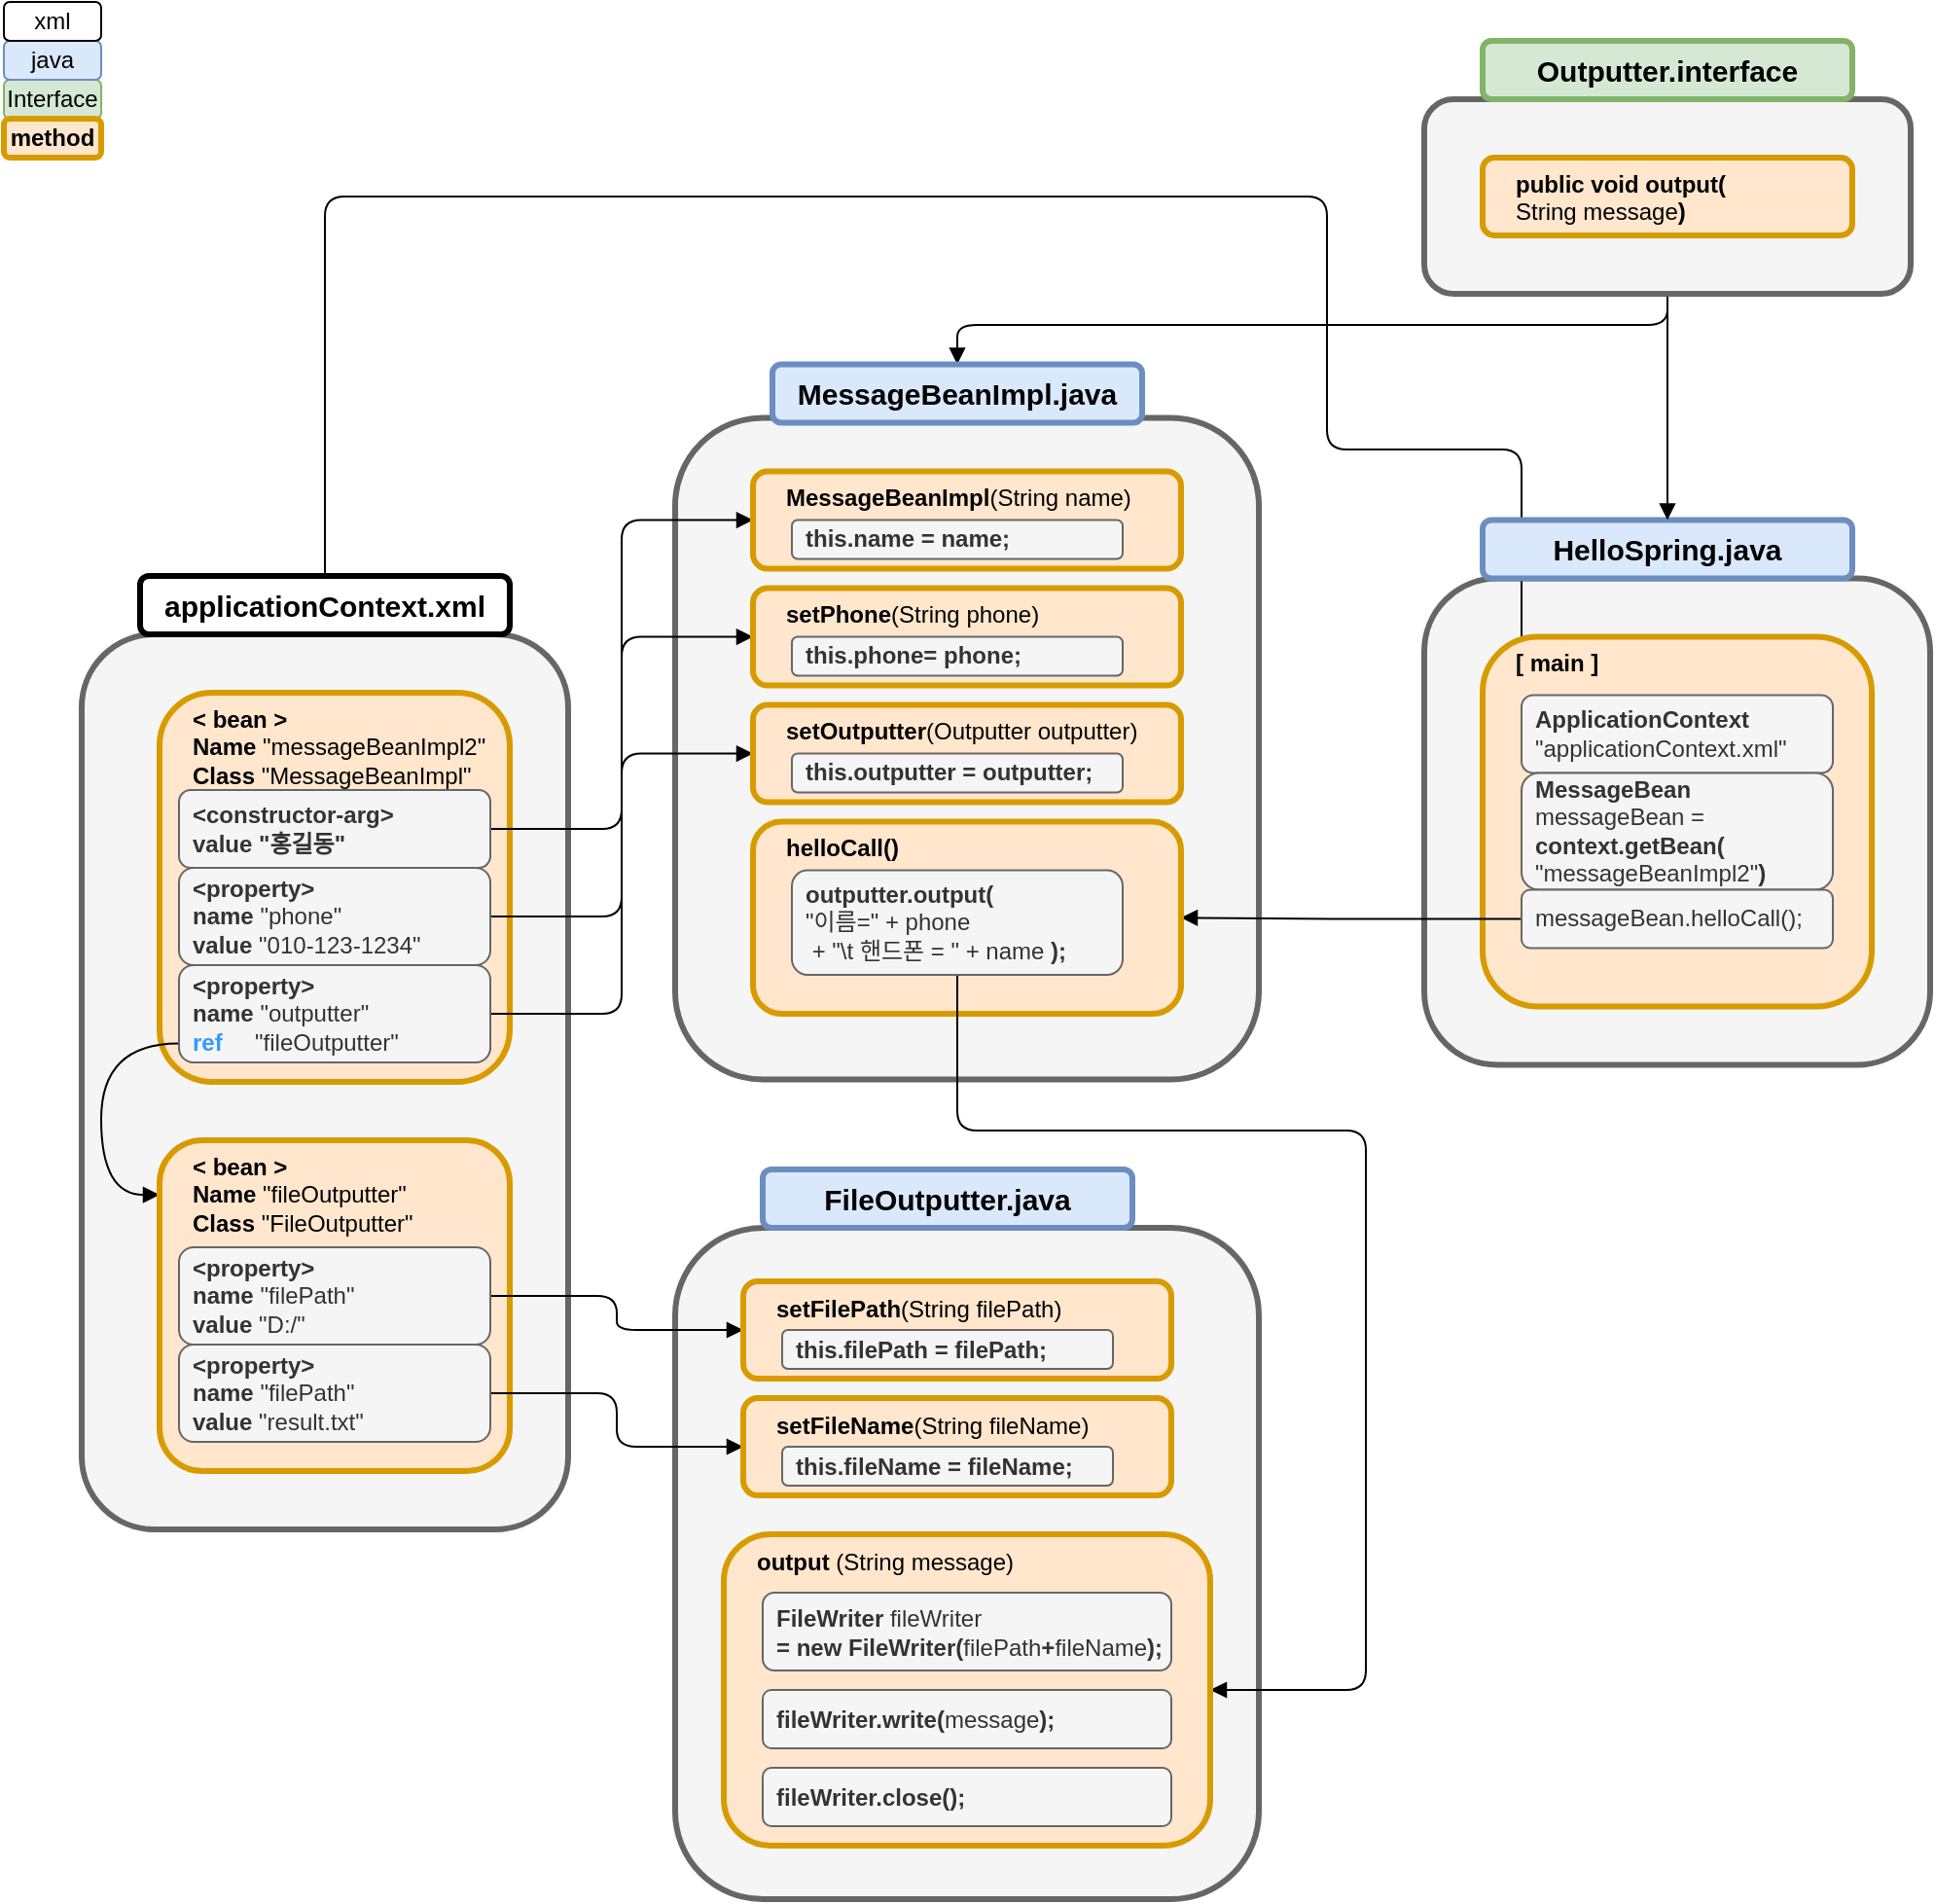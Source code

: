 <mxfile version="14.1.2" type="github">
  <diagram id="5Zijp5EhLIPOIet4tf9c" name="Page-1">
    <mxGraphModel dx="2844" dy="1524" grid="1" gridSize="10" guides="1" tooltips="1" connect="1" arrows="1" fold="1" page="1" pageScale="1" pageWidth="827" pageHeight="1169" math="0" shadow="0">
      <root>
        <mxCell id="0" />
        <mxCell id="1" parent="0" />
        <mxCell id="5XFd4NHmLhsVX-3_RDAw-69" value="" style="rounded=1;whiteSpace=wrap;html=1;strokeWidth=3;align=left;fillColor=#f5f5f5;strokeColor=#666666;fontColor=#333333;" vertex="1" parent="1">
          <mxGeometry x="355" y="630" width="300" height="345" as="geometry" />
        </mxCell>
        <mxCell id="5XFd4NHmLhsVX-3_RDAw-28" value="" style="rounded=1;whiteSpace=wrap;html=1;strokeWidth=3;align=left;fillColor=#f5f5f5;strokeColor=#666666;fontColor=#333333;" vertex="1" parent="1">
          <mxGeometry x="740" y="296.25" width="260" height="250" as="geometry" />
        </mxCell>
        <mxCell id="5XFd4NHmLhsVX-3_RDAw-54" value="" style="rounded=1;whiteSpace=wrap;html=1;strokeWidth=3;align=left;fillColor=#f5f5f5;strokeColor=#666666;fontColor=#333333;" vertex="1" parent="1">
          <mxGeometry x="355" y="213.75" width="300" height="340" as="geometry" />
        </mxCell>
        <mxCell id="5XFd4NHmLhsVX-3_RDAw-27" value="" style="rounded=1;whiteSpace=wrap;html=1;strokeWidth=3;align=left;fillColor=#f5f5f5;strokeColor=#666666;fontColor=#333333;" vertex="1" parent="1">
          <mxGeometry x="50" y="325" width="250" height="460" as="geometry" />
        </mxCell>
        <mxCell id="5XFd4NHmLhsVX-3_RDAw-3" value="Interface" style="rounded=1;whiteSpace=wrap;html=1;fillColor=#d5e8d4;strokeColor=#82b366;" vertex="1" parent="1">
          <mxGeometry x="10" y="40" width="50" height="20" as="geometry" />
        </mxCell>
        <mxCell id="5XFd4NHmLhsVX-3_RDAw-4" value="java" style="rounded=1;whiteSpace=wrap;html=1;fillColor=#dae8fc;strokeColor=#6c8ebf;" vertex="1" parent="1">
          <mxGeometry x="10" y="20" width="50" height="20" as="geometry" />
        </mxCell>
        <mxCell id="5XFd4NHmLhsVX-3_RDAw-5" value="xml" style="rounded=1;whiteSpace=wrap;html=1;" vertex="1" parent="1">
          <mxGeometry x="10" width="50" height="20" as="geometry" />
        </mxCell>
        <mxCell id="5XFd4NHmLhsVX-3_RDAw-105" style="edgeStyle=orthogonalEdgeStyle;rounded=1;jumpSize=6;orthogonalLoop=1;jettySize=auto;html=1;exitX=0.5;exitY=0;exitDx=0;exitDy=0;entryX=0;entryY=0.5;entryDx=0;entryDy=0;endArrow=block;endFill=1;" edge="1" parent="1" source="5XFd4NHmLhsVX-3_RDAw-7" target="5XFd4NHmLhsVX-3_RDAw-31">
          <mxGeometry relative="1" as="geometry">
            <Array as="points">
              <mxPoint x="175" y="100" />
              <mxPoint x="690" y="100" />
              <mxPoint x="690" y="230" />
              <mxPoint x="790" y="230" />
            </Array>
          </mxGeometry>
        </mxCell>
        <mxCell id="5XFd4NHmLhsVX-3_RDAw-7" value="&lt;b&gt;&lt;font style=&quot;font-size: 15px&quot;&gt;applicationContext.xml&lt;/font&gt;&lt;/b&gt;" style="rounded=1;whiteSpace=wrap;html=1;fontSize=12;glass=0;strokeWidth=3;shadow=0;" vertex="1" parent="1">
          <mxGeometry x="80" y="295" width="190" height="30" as="geometry" />
        </mxCell>
        <mxCell id="5XFd4NHmLhsVX-3_RDAw-9" value="&lt;div&gt;&lt;b&gt;&amp;lt; bean &amp;gt;&amp;nbsp;&lt;/b&gt;&lt;/div&gt;&lt;div&gt;&lt;b&gt;Name&lt;/b&gt; &quot;messageBeanImpl2&quot;&amp;nbsp;&lt;/div&gt;&lt;div&gt;&lt;b&gt;Class&lt;/b&gt;&amp;nbsp;&quot;MessageBeanImpl&quot;&lt;/div&gt;" style="rounded=1;whiteSpace=wrap;html=1;fontSize=12;glass=0;strokeWidth=3;shadow=0;fillColor=#ffe6cc;strokeColor=#d79b00;align=left;spacingLeft=15;labelBorderColor=none;horizontal=1;verticalAlign=top;" vertex="1" parent="1">
          <mxGeometry x="90" y="355" width="180" height="200" as="geometry" />
        </mxCell>
        <mxCell id="5XFd4NHmLhsVX-3_RDAw-99" style="edgeStyle=orthogonalEdgeStyle;rounded=1;jumpSize=6;orthogonalLoop=1;jettySize=auto;html=1;exitX=1;exitY=0.5;exitDx=0;exitDy=0;entryX=0;entryY=0.5;entryDx=0;entryDy=0;endArrow=block;endFill=1;" edge="1" parent="1" source="5XFd4NHmLhsVX-3_RDAw-10" target="5XFd4NHmLhsVX-3_RDAw-56">
          <mxGeometry relative="1" as="geometry" />
        </mxCell>
        <mxCell id="5XFd4NHmLhsVX-3_RDAw-10" value="&lt;div&gt;&lt;b&gt;&amp;lt;constructor-arg&amp;gt;&lt;/b&gt;&lt;/div&gt;&lt;b&gt;&lt;div&gt;&lt;b&gt;value &quot;홍길동&quot;&lt;/b&gt;&lt;/div&gt;&lt;/b&gt;" style="rounded=1;whiteSpace=wrap;html=1;fontSize=12;glass=0;strokeWidth=1;shadow=0;fillColor=#f5f5f5;strokeColor=#666666;fontColor=#333333;align=left;spacingTop=0;spacingLeft=5;" vertex="1" parent="1">
          <mxGeometry x="100" y="405" width="160" height="40" as="geometry" />
        </mxCell>
        <mxCell id="5XFd4NHmLhsVX-3_RDAw-98" style="edgeStyle=orthogonalEdgeStyle;jumpSize=6;orthogonalLoop=1;jettySize=auto;html=1;exitX=1;exitY=0.5;exitDx=0;exitDy=0;entryX=0;entryY=0.5;entryDx=0;entryDy=0;endArrow=block;endFill=1;rounded=1;" edge="1" parent="1" source="5XFd4NHmLhsVX-3_RDAw-11" target="5XFd4NHmLhsVX-3_RDAw-60">
          <mxGeometry relative="1" as="geometry" />
        </mxCell>
        <mxCell id="5XFd4NHmLhsVX-3_RDAw-11" value="&lt;div&gt;&lt;b&gt;&amp;lt;property&amp;gt;&lt;/b&gt;&lt;/div&gt;&lt;div&gt;&lt;b style=&quot;font-weight: bold&quot;&gt;name &lt;/b&gt;&quot;phone&quot;&lt;/div&gt;&lt;div&gt;&lt;b&gt;value &lt;/b&gt;&quot;010-123-1234&quot;&lt;/div&gt;" style="rounded=1;whiteSpace=wrap;html=1;fontSize=12;glass=0;strokeWidth=1;shadow=0;fillColor=#f5f5f5;strokeColor=#666666;fontColor=#333333;align=left;spacingTop=0;spacingLeft=5;" vertex="1" parent="1">
          <mxGeometry x="100" y="445" width="160" height="50" as="geometry" />
        </mxCell>
        <mxCell id="5XFd4NHmLhsVX-3_RDAw-26" style="edgeStyle=orthogonalEdgeStyle;curved=1;jumpSize=6;orthogonalLoop=1;jettySize=auto;html=1;exitX=-0.001;exitY=0.804;exitDx=0;exitDy=0;entryX=0;entryY=0.165;entryDx=0;entryDy=0;endArrow=block;endFill=1;entryPerimeter=0;exitPerimeter=0;" edge="1" parent="1" source="5XFd4NHmLhsVX-3_RDAw-12" target="5XFd4NHmLhsVX-3_RDAw-18">
          <mxGeometry relative="1" as="geometry">
            <Array as="points">
              <mxPoint x="60" y="535" />
              <mxPoint x="60" y="613" />
            </Array>
          </mxGeometry>
        </mxCell>
        <mxCell id="5XFd4NHmLhsVX-3_RDAw-100" style="edgeStyle=orthogonalEdgeStyle;rounded=1;jumpSize=6;orthogonalLoop=1;jettySize=auto;html=1;exitX=1;exitY=0.5;exitDx=0;exitDy=0;entryX=0;entryY=0.5;entryDx=0;entryDy=0;endArrow=block;endFill=1;" edge="1" parent="1" source="5XFd4NHmLhsVX-3_RDAw-12" target="5XFd4NHmLhsVX-3_RDAw-63">
          <mxGeometry relative="1" as="geometry" />
        </mxCell>
        <mxCell id="5XFd4NHmLhsVX-3_RDAw-12" value="&lt;div&gt;&lt;b&gt;&amp;lt;property&amp;gt;&lt;/b&gt;&lt;/div&gt;&lt;div&gt;&lt;b style=&quot;font-weight: bold&quot;&gt;name &lt;/b&gt;&quot;outputter&quot;&lt;/div&gt;&lt;div&gt;&lt;b&gt;&lt;font color=&quot;#3399ff&quot;&gt;ref&lt;/font&gt;&amp;nbsp; &amp;nbsp; &amp;nbsp;&lt;/b&gt;&quot;fileOutputter&quot;&lt;/div&gt;" style="rounded=1;whiteSpace=wrap;html=1;fontSize=12;glass=0;strokeWidth=1;shadow=0;fillColor=#f5f5f5;strokeColor=#666666;fontColor=#333333;align=left;spacingTop=0;spacingLeft=5;" vertex="1" parent="1">
          <mxGeometry x="100" y="495" width="160" height="50" as="geometry" />
        </mxCell>
        <mxCell id="5XFd4NHmLhsVX-3_RDAw-18" value="&lt;div&gt;&lt;b&gt;&amp;lt; bean &amp;gt;&amp;nbsp;&lt;/b&gt;&lt;/div&gt;&lt;div&gt;&lt;b&gt;Name&lt;/b&gt; &quot;fileOutputter&quot;&amp;nbsp;&lt;/div&gt;&lt;div&gt;&lt;b&gt;Class&lt;/b&gt;&amp;nbsp;&quot;FileOutputter&quot;&lt;/div&gt;" style="rounded=1;whiteSpace=wrap;html=1;fontSize=12;glass=0;strokeWidth=3;shadow=0;fillColor=#ffe6cc;strokeColor=#d79b00;align=left;spacingLeft=15;labelBorderColor=none;horizontal=1;verticalAlign=top;arcSize=13;" vertex="1" parent="1">
          <mxGeometry x="90" y="585" width="180" height="170" as="geometry" />
        </mxCell>
        <mxCell id="5XFd4NHmLhsVX-3_RDAw-101" style="edgeStyle=orthogonalEdgeStyle;rounded=1;jumpSize=6;orthogonalLoop=1;jettySize=auto;html=1;exitX=1;exitY=0.5;exitDx=0;exitDy=0;entryX=0;entryY=0.5;entryDx=0;entryDy=0;endArrow=block;endFill=1;" edge="1" parent="1" source="5XFd4NHmLhsVX-3_RDAw-20" target="5XFd4NHmLhsVX-3_RDAw-71">
          <mxGeometry relative="1" as="geometry" />
        </mxCell>
        <mxCell id="5XFd4NHmLhsVX-3_RDAw-20" value="&lt;div&gt;&lt;b&gt;&amp;lt;property&amp;gt;&lt;/b&gt;&lt;/div&gt;&lt;div&gt;&lt;b style=&quot;font-weight: bold&quot;&gt;name &lt;/b&gt;&quot;filePath&quot;&lt;/div&gt;&lt;div&gt;&lt;b&gt;value &lt;/b&gt;&quot;D:/&quot;&lt;/div&gt;" style="rounded=1;whiteSpace=wrap;html=1;fontSize=12;glass=0;strokeWidth=1;shadow=0;fillColor=#f5f5f5;strokeColor=#666666;fontColor=#333333;align=left;spacingTop=0;spacingLeft=5;" vertex="1" parent="1">
          <mxGeometry x="100" y="640" width="160" height="50" as="geometry" />
        </mxCell>
        <mxCell id="5XFd4NHmLhsVX-3_RDAw-102" style="edgeStyle=orthogonalEdgeStyle;rounded=1;jumpSize=6;orthogonalLoop=1;jettySize=auto;html=1;exitX=1;exitY=0.5;exitDx=0;exitDy=0;entryX=0;entryY=0.5;entryDx=0;entryDy=0;endArrow=block;endFill=1;" edge="1" parent="1" source="5XFd4NHmLhsVX-3_RDAw-21" target="5XFd4NHmLhsVX-3_RDAw-73">
          <mxGeometry relative="1" as="geometry" />
        </mxCell>
        <mxCell id="5XFd4NHmLhsVX-3_RDAw-21" value="&lt;div&gt;&lt;b&gt;&amp;lt;property&amp;gt;&lt;/b&gt;&lt;/div&gt;&lt;div&gt;&lt;b style=&quot;font-weight: bold&quot;&gt;name &lt;/b&gt;&quot;filePath&quot;&lt;/div&gt;&lt;b&gt;value&amp;nbsp;&lt;/b&gt;&lt;span&gt;&quot;result.txt&quot;&lt;/span&gt;&lt;b&gt;&lt;br&gt;&lt;/b&gt;" style="rounded=1;whiteSpace=wrap;html=1;fontSize=12;glass=0;strokeWidth=1;shadow=0;fillColor=#f5f5f5;strokeColor=#666666;fontColor=#333333;align=left;spacingTop=0;spacingLeft=5;" vertex="1" parent="1">
          <mxGeometry x="100" y="690" width="160" height="50" as="geometry" />
        </mxCell>
        <mxCell id="5XFd4NHmLhsVX-3_RDAw-29" value="&lt;b&gt;&lt;font style=&quot;font-size: 15px&quot;&gt;HelloSpring.java&lt;/font&gt;&lt;/b&gt;" style="rounded=1;whiteSpace=wrap;html=1;fontSize=12;glass=0;strokeWidth=3;shadow=0;fillColor=#dae8fc;strokeColor=#6c8ebf;" vertex="1" parent="1">
          <mxGeometry x="770" y="266.25" width="190" height="30" as="geometry" />
        </mxCell>
        <mxCell id="5XFd4NHmLhsVX-3_RDAw-30" value="&lt;div&gt;&lt;b&gt;[ main ]&amp;nbsp;&lt;/b&gt;&lt;/div&gt;&lt;div&gt;&lt;br&gt;&lt;/div&gt;&lt;div&gt;&lt;br&gt;&lt;/div&gt;" style="rounded=1;whiteSpace=wrap;html=1;fontSize=12;glass=0;strokeWidth=3;shadow=0;fillColor=#ffe6cc;strokeColor=#d79b00;align=left;spacingLeft=15;labelBorderColor=none;horizontal=1;verticalAlign=top;" vertex="1" parent="1">
          <mxGeometry x="770" y="326.25" width="200" height="190" as="geometry" />
        </mxCell>
        <mxCell id="5XFd4NHmLhsVX-3_RDAw-31" value="&lt;div&gt;&lt;b&gt;ApplicationContext&lt;/b&gt;&lt;br&gt;&lt;/div&gt;&quot;applicationContext.xml&quot;" style="rounded=1;whiteSpace=wrap;html=1;fontSize=12;glass=0;strokeWidth=1;shadow=0;fillColor=#f5f5f5;strokeColor=#666666;fontColor=#333333;align=left;spacingTop=0;spacingLeft=5;" vertex="1" parent="1">
          <mxGeometry x="790" y="356.25" width="160" height="40" as="geometry" />
        </mxCell>
        <mxCell id="5XFd4NHmLhsVX-3_RDAw-32" value="&lt;div&gt;&lt;b&gt;MessageBean&lt;/b&gt;&lt;br&gt;&lt;/div&gt;&lt;div&gt;messageBean =&amp;nbsp;&lt;br&gt;&lt;/div&gt;&lt;div&gt;&lt;b&gt;context.getBean(&lt;/b&gt;&lt;br&gt;&lt;/div&gt;&lt;div&gt;&quot;messageBeanImpl2&quot;&lt;b&gt;)&lt;/b&gt;&lt;br&gt;&lt;/div&gt;" style="rounded=1;whiteSpace=wrap;html=1;fontSize=12;glass=0;strokeWidth=1;shadow=0;fillColor=#f5f5f5;strokeColor=#666666;fontColor=#333333;align=left;spacingTop=0;spacingLeft=5;" vertex="1" parent="1">
          <mxGeometry x="790" y="396.25" width="160" height="60" as="geometry" />
        </mxCell>
        <mxCell id="5XFd4NHmLhsVX-3_RDAw-95" style="edgeStyle=orthogonalEdgeStyle;jumpSize=6;orthogonalLoop=1;jettySize=auto;html=1;exitX=0;exitY=0.5;exitDx=0;exitDy=0;entryX=1;entryY=0.5;entryDx=0;entryDy=0;endArrow=block;endFill=1;rounded=1;" edge="1" parent="1" source="5XFd4NHmLhsVX-3_RDAw-34" target="5XFd4NHmLhsVX-3_RDAw-65">
          <mxGeometry relative="1" as="geometry" />
        </mxCell>
        <mxCell id="5XFd4NHmLhsVX-3_RDAw-34" value="messageBean.helloCall();" style="rounded=1;whiteSpace=wrap;html=1;fontSize=12;glass=0;strokeWidth=1;shadow=0;fillColor=#f5f5f5;strokeColor=#666666;fontColor=#333333;align=left;spacingTop=0;spacingLeft=5;" vertex="1" parent="1">
          <mxGeometry x="790" y="456.25" width="160" height="30" as="geometry" />
        </mxCell>
        <mxCell id="5XFd4NHmLhsVX-3_RDAw-82" style="edgeStyle=orthogonalEdgeStyle;jumpSize=6;orthogonalLoop=1;jettySize=auto;html=1;exitX=0.5;exitY=1;exitDx=0;exitDy=0;entryX=0.5;entryY=0;entryDx=0;entryDy=0;endArrow=block;endFill=1;strokeColor=none;curved=1;" edge="1" parent="1" source="5XFd4NHmLhsVX-3_RDAw-39" target="5XFd4NHmLhsVX-3_RDAw-70">
          <mxGeometry relative="1" as="geometry" />
        </mxCell>
        <mxCell id="5XFd4NHmLhsVX-3_RDAw-96" style="edgeStyle=orthogonalEdgeStyle;curved=1;jumpSize=6;orthogonalLoop=1;jettySize=auto;html=1;exitX=0.5;exitY=1;exitDx=0;exitDy=0;entryX=0.5;entryY=0;entryDx=0;entryDy=0;endArrow=block;endFill=1;" edge="1" parent="1" source="5XFd4NHmLhsVX-3_RDAw-39" target="5XFd4NHmLhsVX-3_RDAw-29">
          <mxGeometry relative="1" as="geometry" />
        </mxCell>
        <mxCell id="5XFd4NHmLhsVX-3_RDAw-106" style="edgeStyle=orthogonalEdgeStyle;rounded=1;jumpSize=6;orthogonalLoop=1;jettySize=auto;html=1;exitX=0.5;exitY=1;exitDx=0;exitDy=0;entryX=0.5;entryY=0;entryDx=0;entryDy=0;endArrow=block;endFill=1;" edge="1" parent="1" source="5XFd4NHmLhsVX-3_RDAw-39" target="5XFd4NHmLhsVX-3_RDAw-55">
          <mxGeometry relative="1" as="geometry">
            <Array as="points">
              <mxPoint x="865" y="166" />
              <mxPoint x="500" y="166" />
            </Array>
          </mxGeometry>
        </mxCell>
        <mxCell id="5XFd4NHmLhsVX-3_RDAw-39" value="" style="rounded=1;whiteSpace=wrap;html=1;strokeWidth=3;align=left;fillColor=#f5f5f5;strokeColor=#666666;fontColor=#333333;" vertex="1" parent="1">
          <mxGeometry x="740" y="50" width="250" height="100" as="geometry" />
        </mxCell>
        <mxCell id="5XFd4NHmLhsVX-3_RDAw-40" value="&lt;span style=&quot;font-size: 15px&quot;&gt;&lt;b&gt;Outputter.&lt;/b&gt;&lt;/span&gt;&lt;b style=&quot;font-size: 15px&quot;&gt;interface&lt;/b&gt;" style="rounded=1;whiteSpace=wrap;html=1;fontSize=12;glass=0;strokeWidth=3;shadow=0;fillColor=#d5e8d4;strokeColor=#82b366;" vertex="1" parent="1">
          <mxGeometry x="770" y="20" width="190" height="30" as="geometry" />
        </mxCell>
        <mxCell id="5XFd4NHmLhsVX-3_RDAw-41" value="&lt;div&gt;&lt;b&gt;public void output(&lt;/b&gt;&lt;/div&gt;&lt;div&gt;String message&lt;b&gt;)&lt;/b&gt;&lt;br&gt;&lt;/div&gt;" style="rounded=1;whiteSpace=wrap;html=1;fontSize=12;glass=0;strokeWidth=3;shadow=0;fillColor=#ffe6cc;strokeColor=#d79b00;align=left;spacingLeft=15;labelBorderColor=none;horizontal=1;verticalAlign=top;" vertex="1" parent="1">
          <mxGeometry x="770" y="80" width="190" height="40" as="geometry" />
        </mxCell>
        <mxCell id="5XFd4NHmLhsVX-3_RDAw-55" value="&lt;font&gt;&lt;span style=&quot;font-size: 15px&quot;&gt;&lt;b&gt;MessageBeanImpl.java&lt;/b&gt;&lt;/span&gt;&lt;/font&gt;" style="rounded=1;whiteSpace=wrap;html=1;fontSize=12;glass=0;strokeWidth=3;shadow=0;fillColor=#dae8fc;strokeColor=#6c8ebf;" vertex="1" parent="1">
          <mxGeometry x="405" y="186.25" width="190" height="30" as="geometry" />
        </mxCell>
        <mxCell id="5XFd4NHmLhsVX-3_RDAw-56" value="&lt;div&gt;&lt;b&gt;MessageBeanImpl&lt;/b&gt;(String name)&lt;/div&gt;&lt;br&gt;&lt;div&gt;&lt;br&gt;&lt;/div&gt;" style="rounded=1;whiteSpace=wrap;html=1;fontSize=12;glass=0;strokeWidth=3;shadow=0;fillColor=#ffe6cc;strokeColor=#d79b00;align=left;spacingLeft=15;labelBorderColor=none;horizontal=1;verticalAlign=top;" vertex="1" parent="1">
          <mxGeometry x="395" y="241.25" width="220" height="50" as="geometry" />
        </mxCell>
        <mxCell id="5XFd4NHmLhsVX-3_RDAw-57" value="&lt;b&gt;this.name = name;&lt;/b&gt;&lt;div&gt;&lt;/div&gt;" style="rounded=1;whiteSpace=wrap;html=1;fontSize=12;glass=0;strokeWidth=1;shadow=0;fillColor=#f5f5f5;strokeColor=#666666;fontColor=#333333;align=left;spacingTop=0;spacingLeft=5;" vertex="1" parent="1">
          <mxGeometry x="415" y="266.25" width="170" height="20" as="geometry" />
        </mxCell>
        <mxCell id="5XFd4NHmLhsVX-3_RDAw-60" value="&lt;b&gt;setPhone&lt;/b&gt;&lt;span&gt;(String phone)&lt;/span&gt;&lt;b&gt;&lt;br&gt;&lt;/b&gt;&lt;br&gt;&lt;div&gt;&lt;br&gt;&lt;/div&gt;" style="rounded=1;whiteSpace=wrap;html=1;fontSize=12;glass=0;strokeWidth=3;shadow=0;fillColor=#ffe6cc;strokeColor=#d79b00;align=left;spacingLeft=15;labelBorderColor=none;horizontal=1;verticalAlign=top;" vertex="1" parent="1">
          <mxGeometry x="395" y="301.25" width="220" height="50" as="geometry" />
        </mxCell>
        <mxCell id="5XFd4NHmLhsVX-3_RDAw-61" value="&lt;b&gt;this.phone= phone;&lt;/b&gt;&lt;div&gt;&lt;/div&gt;" style="rounded=1;whiteSpace=wrap;html=1;fontSize=12;glass=0;strokeWidth=1;shadow=0;fillColor=#f5f5f5;strokeColor=#666666;fontColor=#333333;align=left;spacingTop=0;spacingLeft=5;" vertex="1" parent="1">
          <mxGeometry x="415" y="326.25" width="170" height="20" as="geometry" />
        </mxCell>
        <mxCell id="5XFd4NHmLhsVX-3_RDAw-63" value="&lt;span&gt;&lt;b&gt;setOutputter&lt;/b&gt;&lt;/span&gt;(Outputter outputter)&lt;br&gt;&lt;br&gt;&lt;div&gt;&lt;br&gt;&lt;/div&gt;" style="rounded=1;whiteSpace=wrap;html=1;fontSize=12;glass=0;strokeWidth=3;shadow=0;fillColor=#ffe6cc;strokeColor=#d79b00;align=left;spacingLeft=15;labelBorderColor=none;horizontal=1;verticalAlign=top;" vertex="1" parent="1">
          <mxGeometry x="395" y="361.25" width="220" height="50" as="geometry" />
        </mxCell>
        <mxCell id="5XFd4NHmLhsVX-3_RDAw-64" value="&lt;b&gt;this.outputter = outputter;&lt;/b&gt;&lt;br&gt;&lt;div&gt;&lt;/div&gt;" style="rounded=1;whiteSpace=wrap;html=1;fontSize=12;glass=0;strokeWidth=1;shadow=0;fillColor=#f5f5f5;strokeColor=#666666;fontColor=#333333;align=left;spacingTop=0;spacingLeft=5;" vertex="1" parent="1">
          <mxGeometry x="415" y="386.25" width="170" height="20" as="geometry" />
        </mxCell>
        <mxCell id="5XFd4NHmLhsVX-3_RDAw-65" value="&lt;b&gt;helloCall()&lt;/b&gt;&lt;br&gt;&lt;br&gt;&lt;div&gt;&lt;br&gt;&lt;/div&gt;" style="rounded=1;whiteSpace=wrap;html=1;fontSize=12;glass=0;strokeWidth=3;shadow=0;fillColor=#ffe6cc;strokeColor=#d79b00;align=left;spacingLeft=15;labelBorderColor=none;horizontal=1;verticalAlign=top;" vertex="1" parent="1">
          <mxGeometry x="395" y="421.25" width="220" height="98.75" as="geometry" />
        </mxCell>
        <mxCell id="5XFd4NHmLhsVX-3_RDAw-103" style="edgeStyle=orthogonalEdgeStyle;rounded=1;jumpSize=6;orthogonalLoop=1;jettySize=auto;html=1;exitX=0.5;exitY=1;exitDx=0;exitDy=0;entryX=1;entryY=0.5;entryDx=0;entryDy=0;endArrow=block;endFill=1;" edge="1" parent="1" source="5XFd4NHmLhsVX-3_RDAw-66" target="5XFd4NHmLhsVX-3_RDAw-77">
          <mxGeometry relative="1" as="geometry">
            <Array as="points">
              <mxPoint x="500" y="580" />
              <mxPoint x="710" y="580" />
              <mxPoint x="710" y="868" />
            </Array>
          </mxGeometry>
        </mxCell>
        <mxCell id="5XFd4NHmLhsVX-3_RDAw-66" value="&lt;b&gt;outputter.output(&lt;br&gt;&lt;/b&gt;&quot;이름=&quot; + phone&lt;br&gt;&amp;nbsp;+ &quot;\t 핸드폰 = &quot; + name&amp;nbsp;&lt;b&gt;);&lt;/b&gt;&lt;br&gt;&lt;div&gt;&lt;/div&gt;" style="rounded=1;whiteSpace=wrap;html=1;fontSize=12;glass=0;strokeWidth=1;shadow=0;fillColor=#f5f5f5;strokeColor=#666666;fontColor=#333333;align=left;spacingTop=0;spacingLeft=5;" vertex="1" parent="1">
          <mxGeometry x="415" y="446.25" width="170" height="53.75" as="geometry" />
        </mxCell>
        <mxCell id="5XFd4NHmLhsVX-3_RDAw-67" value="&lt;b&gt;method&lt;/b&gt;" style="rounded=1;whiteSpace=wrap;html=1;fontSize=12;glass=0;strokeWidth=3;shadow=0;fillColor=#ffe6cc;strokeColor=#d79b00;align=center;spacingLeft=0;labelBorderColor=none;horizontal=1;verticalAlign=middle;spacing=0;" vertex="1" parent="1">
          <mxGeometry x="10" y="60" width="50" height="20" as="geometry" />
        </mxCell>
        <mxCell id="5XFd4NHmLhsVX-3_RDAw-70" value="&lt;font&gt;&lt;span style=&quot;font-size: 15px&quot;&gt;&lt;b&gt;FileOutputter&lt;/b&gt;&lt;/span&gt;&lt;b style=&quot;font-size: 15px&quot;&gt;.java&lt;/b&gt;&lt;/font&gt;" style="rounded=1;whiteSpace=wrap;html=1;fontSize=12;glass=0;strokeWidth=3;shadow=0;fillColor=#dae8fc;strokeColor=#6c8ebf;" vertex="1" parent="1">
          <mxGeometry x="400" y="600" width="190" height="30" as="geometry" />
        </mxCell>
        <mxCell id="5XFd4NHmLhsVX-3_RDAw-71" value="&lt;div&gt;&lt;b&gt;setFilePath&lt;/b&gt;(String filePath)&lt;/div&gt;&lt;br&gt;&lt;div&gt;&lt;br&gt;&lt;/div&gt;" style="rounded=1;whiteSpace=wrap;html=1;fontSize=12;glass=0;strokeWidth=3;shadow=0;fillColor=#ffe6cc;strokeColor=#d79b00;align=left;spacingLeft=15;labelBorderColor=none;horizontal=1;verticalAlign=top;" vertex="1" parent="1">
          <mxGeometry x="390" y="657.5" width="220" height="50" as="geometry" />
        </mxCell>
        <mxCell id="5XFd4NHmLhsVX-3_RDAw-72" value="&lt;b&gt;this.filePath = filePath;&lt;/b&gt;&lt;br&gt;&lt;div&gt;&lt;/div&gt;" style="rounded=1;whiteSpace=wrap;html=1;fontSize=12;glass=0;strokeWidth=1;shadow=0;fillColor=#f5f5f5;strokeColor=#666666;fontColor=#333333;align=left;spacingTop=0;spacingLeft=5;" vertex="1" parent="1">
          <mxGeometry x="410" y="682.5" width="170" height="20" as="geometry" />
        </mxCell>
        <mxCell id="5XFd4NHmLhsVX-3_RDAw-73" value="&lt;span&gt;&lt;b&gt;setFileName&lt;/b&gt;(String fileName)&lt;/span&gt;&lt;b&gt;&lt;br&gt;&lt;/b&gt;&lt;br&gt;&lt;div&gt;&lt;br&gt;&lt;/div&gt;" style="rounded=1;whiteSpace=wrap;html=1;fontSize=12;glass=0;strokeWidth=3;shadow=0;fillColor=#ffe6cc;strokeColor=#d79b00;align=left;spacingLeft=15;labelBorderColor=none;horizontal=1;verticalAlign=top;" vertex="1" parent="1">
          <mxGeometry x="390" y="717.5" width="220" height="50" as="geometry" />
        </mxCell>
        <mxCell id="5XFd4NHmLhsVX-3_RDAw-74" value="&lt;b&gt;this.fileName = fileName;&lt;/b&gt;&lt;br&gt;&lt;div&gt;&lt;/div&gt;" style="rounded=1;whiteSpace=wrap;html=1;fontSize=12;glass=0;strokeWidth=1;shadow=0;fillColor=#f5f5f5;strokeColor=#666666;fontColor=#333333;align=left;spacingTop=0;spacingLeft=5;" vertex="1" parent="1">
          <mxGeometry x="410" y="742.5" width="170" height="20" as="geometry" />
        </mxCell>
        <mxCell id="5XFd4NHmLhsVX-3_RDAw-77" value="&lt;b&gt;output&amp;nbsp;&lt;/b&gt;(String message)" style="rounded=1;whiteSpace=wrap;html=1;fontSize=12;glass=0;strokeWidth=3;shadow=0;fillColor=#ffe6cc;strokeColor=#d79b00;align=left;spacingLeft=15;labelBorderColor=none;horizontal=1;verticalAlign=top;" vertex="1" parent="1">
          <mxGeometry x="380" y="787.5" width="250" height="160" as="geometry" />
        </mxCell>
        <mxCell id="5XFd4NHmLhsVX-3_RDAw-78" value="&lt;b&gt;FileWriter &lt;/b&gt;fileWriter &lt;br&gt;&lt;b&gt;= new FileWriter(&lt;/b&gt;filePath&lt;b&gt;+&lt;/b&gt;fileName&lt;b&gt;);&lt;/b&gt;&lt;br&gt;&lt;div&gt;&lt;/div&gt;" style="rounded=1;whiteSpace=wrap;html=1;fontSize=12;glass=0;strokeWidth=1;shadow=0;fillColor=#f5f5f5;strokeColor=#666666;fontColor=#333333;align=left;spacingTop=0;spacingLeft=5;" vertex="1" parent="1">
          <mxGeometry x="400" y="817.5" width="210" height="40" as="geometry" />
        </mxCell>
        <mxCell id="5XFd4NHmLhsVX-3_RDAw-79" value="&lt;b&gt;fileWriter.write(&lt;/b&gt;message&lt;b&gt;);&lt;/b&gt;&lt;br&gt;&lt;div&gt;&lt;/div&gt;" style="rounded=1;whiteSpace=wrap;html=1;fontSize=12;glass=0;strokeWidth=1;shadow=0;fillColor=#f5f5f5;strokeColor=#666666;fontColor=#333333;align=left;spacingTop=0;spacingLeft=5;" vertex="1" parent="1">
          <mxGeometry x="400" y="867.5" width="210" height="30" as="geometry" />
        </mxCell>
        <mxCell id="5XFd4NHmLhsVX-3_RDAw-80" value="&lt;b&gt;fileWriter.close();&lt;/b&gt;&lt;br&gt;&lt;div&gt;&lt;/div&gt;" style="rounded=1;whiteSpace=wrap;html=1;fontSize=12;glass=0;strokeWidth=1;shadow=0;fillColor=#f5f5f5;strokeColor=#666666;fontColor=#333333;align=left;spacingTop=0;spacingLeft=5;" vertex="1" parent="1">
          <mxGeometry x="400" y="907.5" width="210" height="30" as="geometry" />
        </mxCell>
      </root>
    </mxGraphModel>
  </diagram>
</mxfile>
